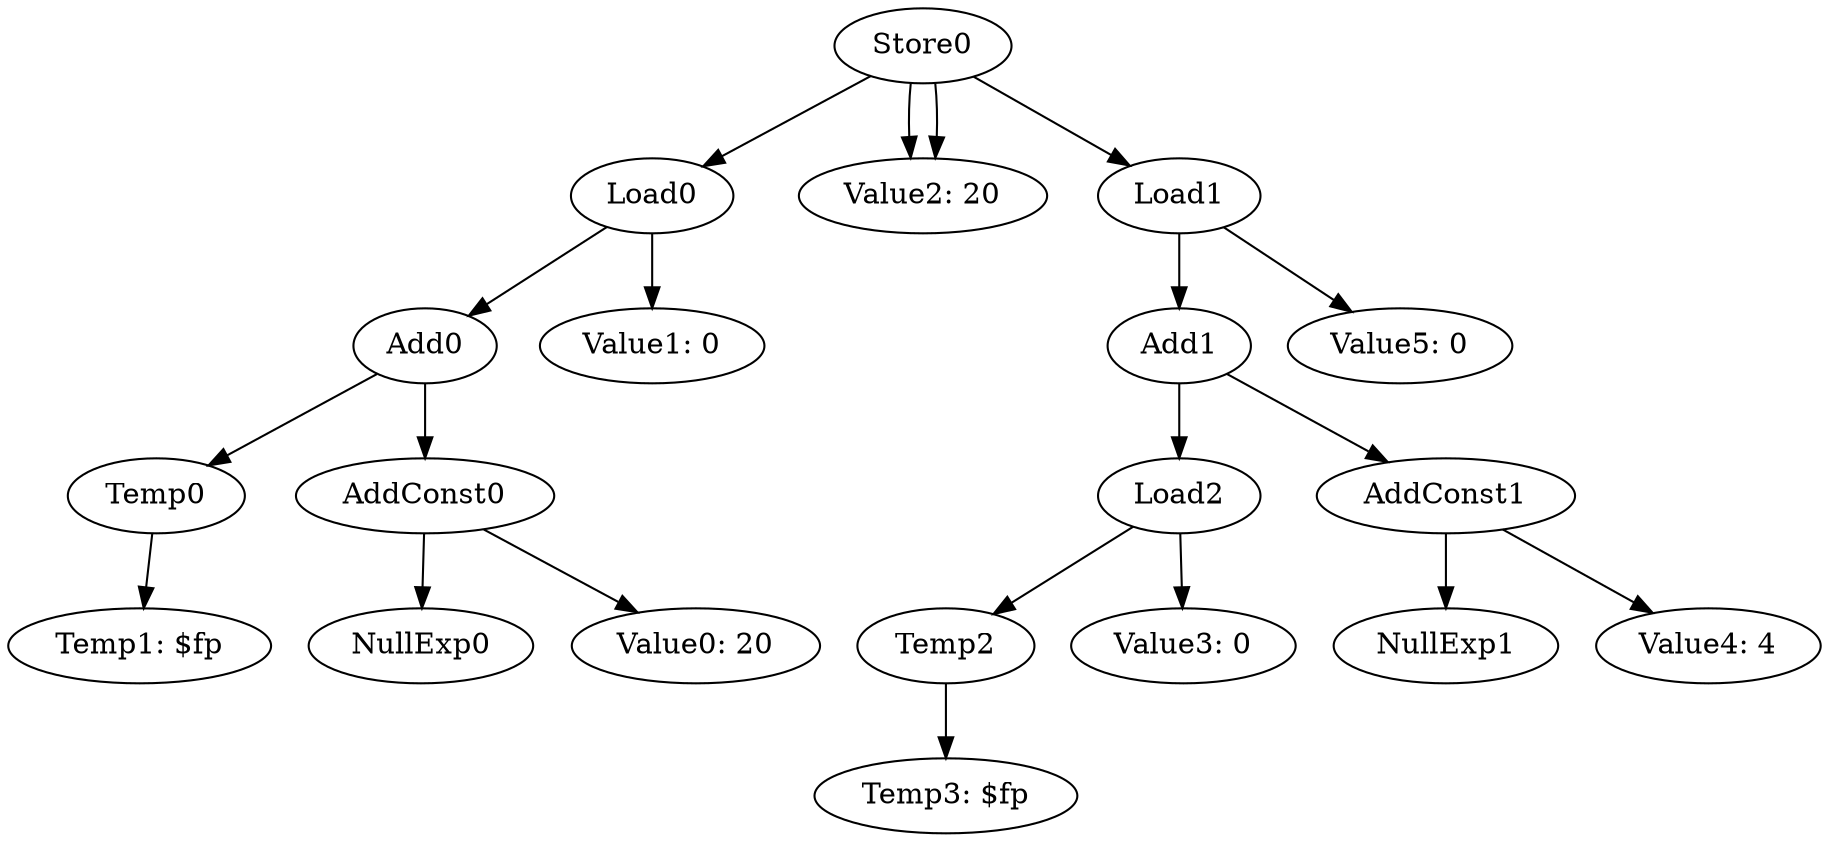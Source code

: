 digraph {
	ordering = out;
	AddConst1 -> NullExp1;
	AddConst1 -> "Value4: 4";
	Add1 -> Load2;
	Add1 -> AddConst1;
	Temp2 -> "Temp3: $fp";
	Load1 -> Add1;
	Load1 -> "Value5: 0";
	Load2 -> Temp2;
	Load2 -> "Value3: 0";
	Store0 -> Load0;
	Store0 -> "Value2: 20";
	Store0 -> Load1;
	Store0 -> "Value2: 20";
	Temp0 -> "Temp1: $fp";
	Add0 -> Temp0;
	Add0 -> AddConst0;
	AddConst0 -> NullExp0;
	AddConst0 -> "Value0: 20";
	Load0 -> Add0;
	Load0 -> "Value1: 0";
}

